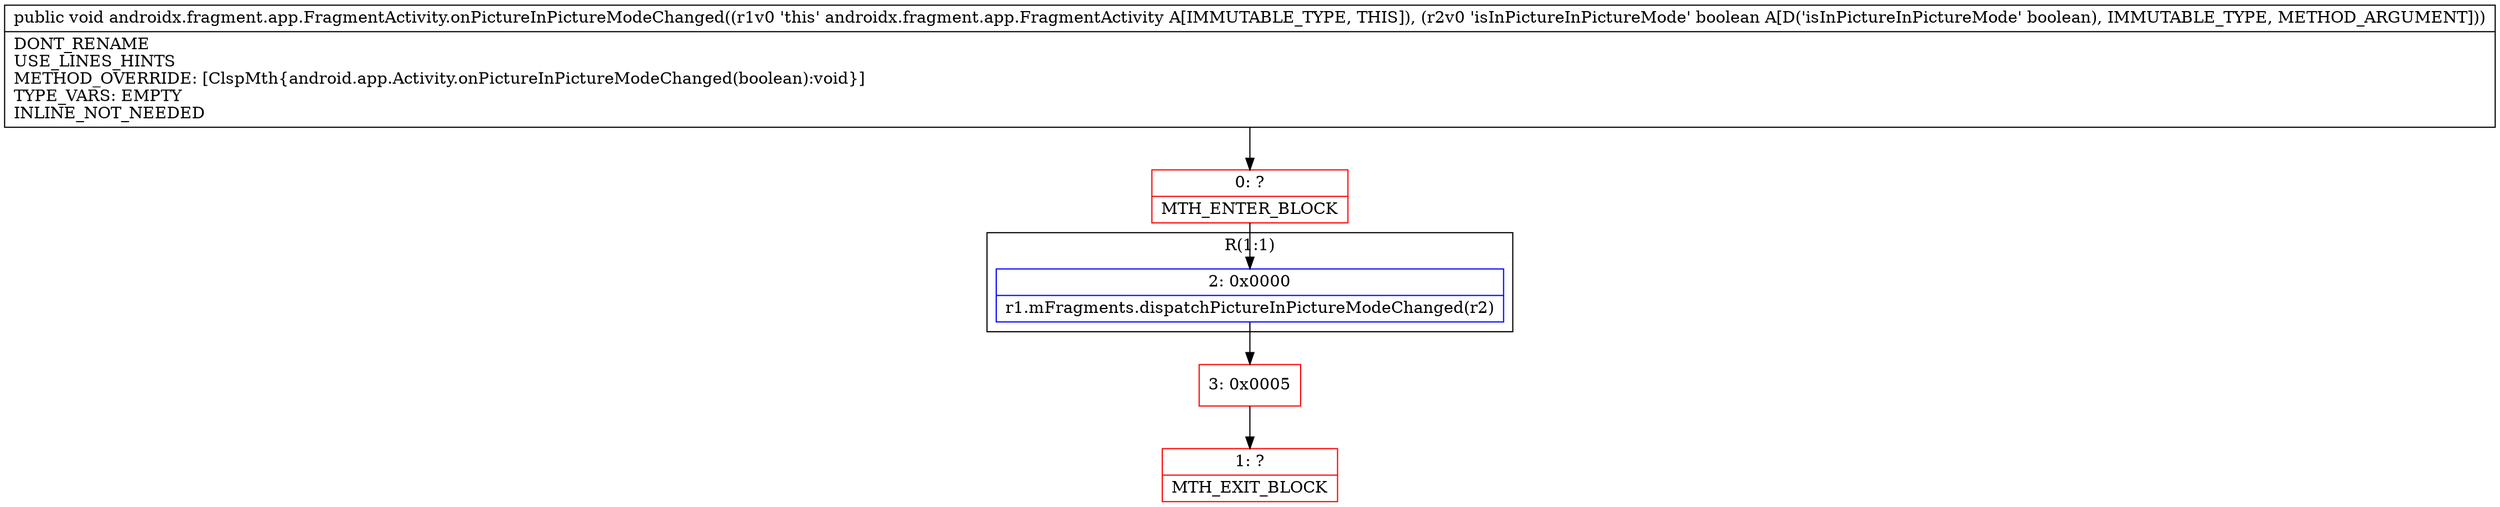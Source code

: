 digraph "CFG forandroidx.fragment.app.FragmentActivity.onPictureInPictureModeChanged(Z)V" {
subgraph cluster_Region_1996551081 {
label = "R(1:1)";
node [shape=record,color=blue];
Node_2 [shape=record,label="{2\:\ 0x0000|r1.mFragments.dispatchPictureInPictureModeChanged(r2)\l}"];
}
Node_0 [shape=record,color=red,label="{0\:\ ?|MTH_ENTER_BLOCK\l}"];
Node_3 [shape=record,color=red,label="{3\:\ 0x0005}"];
Node_1 [shape=record,color=red,label="{1\:\ ?|MTH_EXIT_BLOCK\l}"];
MethodNode[shape=record,label="{public void androidx.fragment.app.FragmentActivity.onPictureInPictureModeChanged((r1v0 'this' androidx.fragment.app.FragmentActivity A[IMMUTABLE_TYPE, THIS]), (r2v0 'isInPictureInPictureMode' boolean A[D('isInPictureInPictureMode' boolean), IMMUTABLE_TYPE, METHOD_ARGUMENT]))  | DONT_RENAME\lUSE_LINES_HINTS\lMETHOD_OVERRIDE: [ClspMth\{android.app.Activity.onPictureInPictureModeChanged(boolean):void\}]\lTYPE_VARS: EMPTY\lINLINE_NOT_NEEDED\l}"];
MethodNode -> Node_0;Node_2 -> Node_3;
Node_0 -> Node_2;
Node_3 -> Node_1;
}


